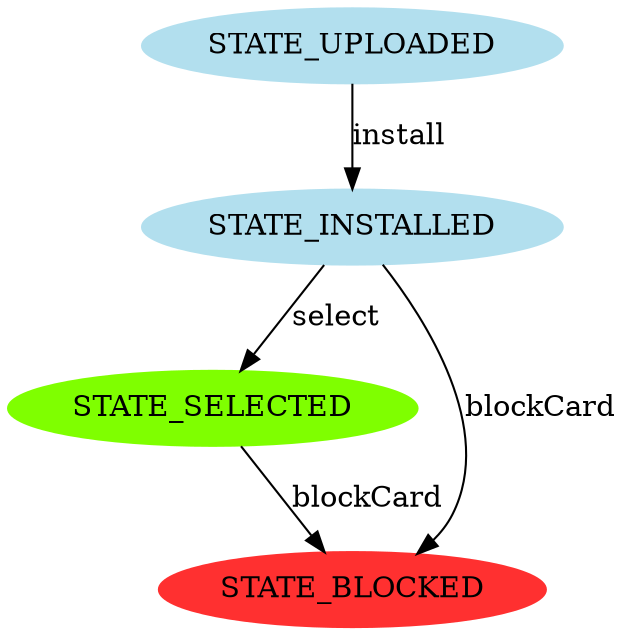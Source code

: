 digraph SampleStateTransitionGraph {
    size="30,30";
    node [color=lightblue2, style=filled];

    "STATE_SELECTED" [color=chartreuse];
    "STATE_BLOCKED" [color=firebrick1];

    "STATE_INSTALLED" -> "STATE_SELECTED" [label="select"];
    "STATE_UPLOADED" -> "STATE_INSTALLED" [label="install"];
    {"STATE_INSTALLED"; "STATE_SELECTED"} -> "STATE_BLOCKED" [label="blockCard"];
}